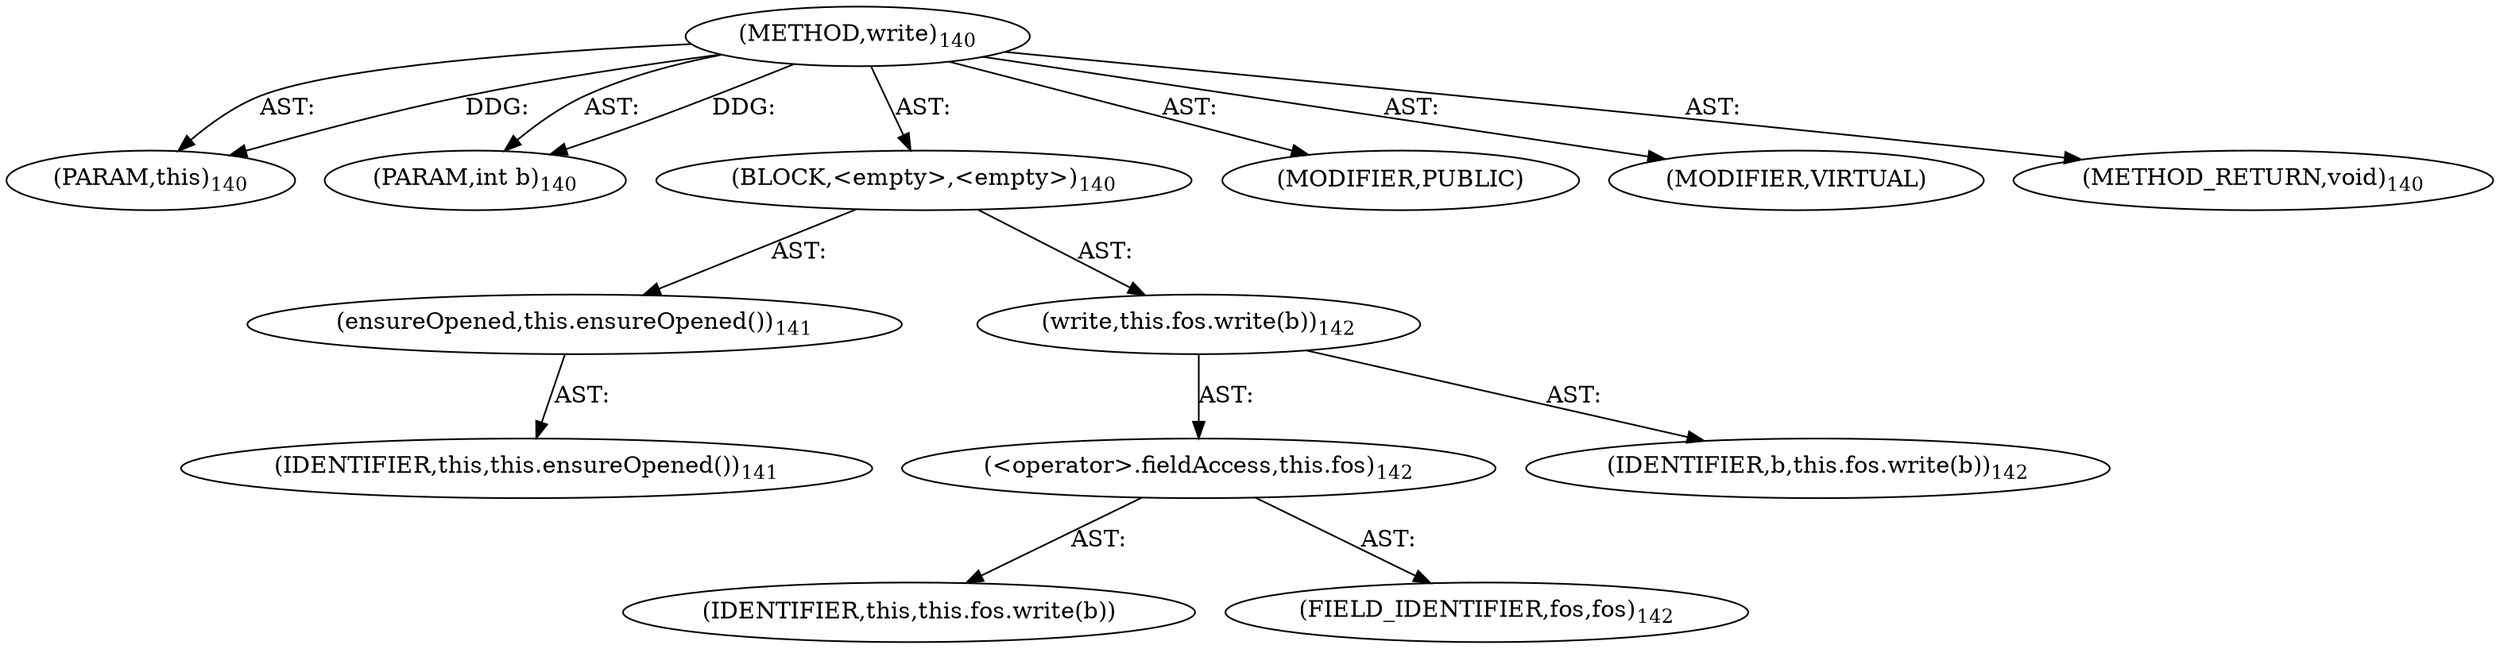 digraph "write" {  
"111669149704" [label = <(METHOD,write)<SUB>140</SUB>> ]
"115964116995" [label = <(PARAM,this)<SUB>140</SUB>> ]
"115964117011" [label = <(PARAM,int b)<SUB>140</SUB>> ]
"25769803786" [label = <(BLOCK,&lt;empty&gt;,&lt;empty&gt;)<SUB>140</SUB>> ]
"30064771097" [label = <(ensureOpened,this.ensureOpened())<SUB>141</SUB>> ]
"68719476739" [label = <(IDENTIFIER,this,this.ensureOpened())<SUB>141</SUB>> ]
"30064771098" [label = <(write,this.fos.write(b))<SUB>142</SUB>> ]
"30064771099" [label = <(&lt;operator&gt;.fieldAccess,this.fos)<SUB>142</SUB>> ]
"68719476765" [label = <(IDENTIFIER,this,this.fos.write(b))> ]
"55834574857" [label = <(FIELD_IDENTIFIER,fos,fos)<SUB>142</SUB>> ]
"68719476766" [label = <(IDENTIFIER,b,this.fos.write(b))<SUB>142</SUB>> ]
"133143986197" [label = <(MODIFIER,PUBLIC)> ]
"133143986198" [label = <(MODIFIER,VIRTUAL)> ]
"128849018888" [label = <(METHOD_RETURN,void)<SUB>140</SUB>> ]
  "111669149704" -> "115964116995"  [ label = "AST: "] 
  "111669149704" -> "115964117011"  [ label = "AST: "] 
  "111669149704" -> "25769803786"  [ label = "AST: "] 
  "111669149704" -> "133143986197"  [ label = "AST: "] 
  "111669149704" -> "133143986198"  [ label = "AST: "] 
  "111669149704" -> "128849018888"  [ label = "AST: "] 
  "25769803786" -> "30064771097"  [ label = "AST: "] 
  "25769803786" -> "30064771098"  [ label = "AST: "] 
  "30064771097" -> "68719476739"  [ label = "AST: "] 
  "30064771098" -> "30064771099"  [ label = "AST: "] 
  "30064771098" -> "68719476766"  [ label = "AST: "] 
  "30064771099" -> "68719476765"  [ label = "AST: "] 
  "30064771099" -> "55834574857"  [ label = "AST: "] 
  "111669149704" -> "115964116995"  [ label = "DDG: "] 
  "111669149704" -> "115964117011"  [ label = "DDG: "] 
}
